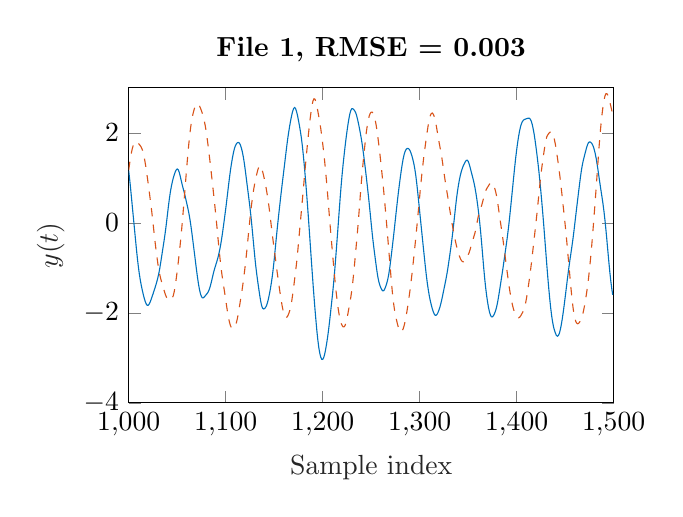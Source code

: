 % This file was created by matlab2tikz.
%
\definecolor{mycolor1}{rgb}{0.0,0.447,0.741}%
\definecolor{mycolor2}{rgb}{0.85,0.325,0.098}%
%
\begin{tikzpicture}

\begin{axis}[%
width=6.159cm,
height=4cm,
at={(0cm,0cm)},
scale only axis,
xmin=1000,
xmax=1500,
xlabel style={font=\color{white!15!black}},
xlabel={Sample index},
ymin=-4,
ymax=3,
ylabel style={font=\color{white!15!black}},
ylabel={$y(t)$},
axis background/.style={fill=white},
title style={font=\bfseries},
title={File 1, RMSE = 0.003}
]
\addplot [color=mycolor1, forget plot]
  table[row sep=crcr]{%
1000	1.158\\
1001	0.966\\
1002	0.752\\
1003	0.528\\
1004	0.302\\
1005	0.077\\
1006	-0.147\\
1007	-0.372\\
1008	-0.593\\
1009	-0.8\\
1010	-0.984\\
1011	-1.143\\
1012	-1.278\\
1013	-1.394\\
1014	-1.497\\
1015	-1.59\\
1016	-1.674\\
1017	-1.746\\
1018	-1.801\\
1019	-1.831\\
1020	-1.834\\
1021	-1.81\\
1022	-1.766\\
1023	-1.709\\
1024	-1.647\\
1025	-1.584\\
1026	-1.519\\
1027	-1.451\\
1028	-1.381\\
1029	-1.306\\
1030	-1.223\\
1031	-1.128\\
1032	-1.013\\
1033	-0.881\\
1034	-0.741\\
1035	-0.6\\
1036	-0.462\\
1037	-0.318\\
1038	-0.16\\
1039	0.013\\
1040	0.198\\
1041	0.38\\
1042	0.547\\
1043	0.693\\
1044	0.813\\
1045	0.913\\
1046	0.999\\
1047	1.073\\
1048	1.133\\
1049	1.179\\
1050	1.198\\
1051	1.183\\
1052	1.129\\
1053	1.048\\
1054	0.954\\
1055	0.862\\
1056	0.777\\
1057	0.693\\
1058	0.607\\
1059	0.515\\
1060	0.421\\
1061	0.324\\
1062	0.218\\
1063	0.096\\
1064	-0.046\\
1065	-0.204\\
1066	-0.372\\
1067	-0.543\\
1068	-0.716\\
1069	-0.89\\
1070	-1.062\\
1071	-1.223\\
1072	-1.367\\
1073	-1.486\\
1074	-1.578\\
1075	-1.638\\
1076	-1.668\\
1077	-1.665\\
1078	-1.645\\
1079	-1.619\\
1080	-1.593\\
1081	-1.567\\
1082	-1.532\\
1083	-1.483\\
1084	-1.416\\
1085	-1.334\\
1086	-1.242\\
1087	-1.149\\
1088	-1.063\\
1089	-0.987\\
1090	-0.919\\
1091	-0.849\\
1092	-0.772\\
1093	-0.682\\
1094	-0.58\\
1095	-0.462\\
1096	-0.328\\
1097	-0.179\\
1098	-0.02\\
1099	0.143\\
1100	0.309\\
1101	0.483\\
1102	0.665\\
1103	0.848\\
1104	1.023\\
1105	1.183\\
1106	1.325\\
1107	1.451\\
1108	1.561\\
1109	1.65\\
1110	1.714\\
1111	1.757\\
1112	1.781\\
1113	1.788\\
1114	1.776\\
1115	1.738\\
1116	1.676\\
1117	1.592\\
1118	1.486\\
1119	1.354\\
1120	1.2\\
1121	1.032\\
1122	0.86\\
1123	0.691\\
1124	0.521\\
1125	0.343\\
1126	0.147\\
1127	-0.067\\
1128	-0.296\\
1129	-0.53\\
1130	-0.756\\
1131	-0.96\\
1132	-1.139\\
1133	-1.3\\
1134	-1.452\\
1135	-1.6\\
1136	-1.732\\
1137	-1.836\\
1138	-1.895\\
1139	-1.914\\
1140	-1.907\\
1141	-1.882\\
1142	-1.841\\
1143	-1.778\\
1144	-1.693\\
1145	-1.591\\
1146	-1.475\\
1147	-1.344\\
1148	-1.194\\
1149	-1.018\\
1150	-0.817\\
1151	-0.596\\
1152	-0.372\\
1153	-0.156\\
1154	0.05\\
1155	0.249\\
1156	0.444\\
1157	0.635\\
1158	0.82\\
1159	0.998\\
1160	1.175\\
1161	1.354\\
1162	1.536\\
1163	1.714\\
1164	1.879\\
1165	2.026\\
1166	2.158\\
1167	2.279\\
1168	2.387\\
1169	2.478\\
1170	2.54\\
1171	2.563\\
1172	2.542\\
1173	2.48\\
1174	2.388\\
1175	2.28\\
1176	2.163\\
1177	2.036\\
1178	1.89\\
1179	1.716\\
1180	1.51\\
1181	1.28\\
1182	1.033\\
1183	0.77\\
1184	0.49\\
1185	0.196\\
1186	-0.109\\
1187	-0.421\\
1188	-0.736\\
1189	-1.045\\
1190	-1.346\\
1191	-1.633\\
1192	-1.906\\
1193	-2.161\\
1194	-2.399\\
1195	-2.604\\
1196	-2.772\\
1197	-2.899\\
1198	-2.985\\
1199	-3.031\\
1200	-3.035\\
1201	-2.998\\
1202	-2.923\\
1203	-2.817\\
1204	-2.692\\
1205	-2.55\\
1206	-2.39\\
1207	-2.208\\
1208	-2.013\\
1209	-1.815\\
1210	-1.614\\
1211	-1.401\\
1212	-1.161\\
1213	-0.896\\
1214	-0.615\\
1215	-0.327\\
1216	-0.036\\
1217	0.259\\
1218	0.55\\
1219	0.823\\
1220	1.069\\
1221	1.288\\
1222	1.491\\
1223	1.684\\
1224	1.864\\
1225	2.029\\
1226	2.178\\
1227	2.312\\
1228	2.423\\
1229	2.499\\
1230	2.536\\
1231	2.538\\
1232	2.519\\
1233	2.489\\
1234	2.447\\
1235	2.382\\
1236	2.297\\
1237	2.196\\
1238	2.087\\
1239	1.973\\
1240	1.847\\
1241	1.705\\
1242	1.546\\
1243	1.376\\
1244	1.197\\
1245	1.013\\
1246	0.824\\
1247	0.627\\
1248	0.422\\
1249	0.207\\
1250	-0.012\\
1251	-0.225\\
1252	-0.42\\
1253	-0.598\\
1254	-0.764\\
1255	-0.928\\
1256	-1.085\\
1257	-1.217\\
1258	-1.319\\
1259	-1.391\\
1260	-1.445\\
1261	-1.489\\
1262	-1.511\\
1263	-1.506\\
1264	-1.469\\
1265	-1.413\\
1266	-1.345\\
1267	-1.263\\
1268	-1.157\\
1269	-1.02\\
1270	-0.854\\
1271	-0.676\\
1272	-0.493\\
1273	-0.305\\
1274	-0.111\\
1275	0.089\\
1276	0.29\\
1277	0.483\\
1278	0.667\\
1279	0.841\\
1280	1.007\\
1281	1.163\\
1282	1.305\\
1283	1.426\\
1284	1.522\\
1285	1.591\\
1286	1.634\\
1287	1.653\\
1288	1.654\\
1289	1.639\\
1290	1.607\\
1291	1.554\\
1292	1.487\\
1293	1.407\\
1294	1.312\\
1295	1.195\\
1296	1.05\\
1297	0.872\\
1298	0.673\\
1299	0.463\\
1300	0.25\\
1301	0.038\\
1302	-0.173\\
1303	-0.384\\
1304	-0.595\\
1305	-0.803\\
1306	-1.005\\
1307	-1.194\\
1308	-1.361\\
1309	-1.507\\
1310	-1.632\\
1311	-1.737\\
1312	-1.828\\
1313	-1.908\\
1314	-1.975\\
1315	-2.027\\
1316	-2.054\\
1317	-2.054\\
1318	-2.03\\
1319	-1.987\\
1320	-1.929\\
1321	-1.861\\
1322	-1.779\\
1323	-1.684\\
1324	-1.58\\
1325	-1.474\\
1326	-1.369\\
1327	-1.262\\
1328	-1.144\\
1329	-1.014\\
1330	-0.871\\
1331	-0.722\\
1332	-0.568\\
1333	-0.405\\
1334	-0.23\\
1335	-0.041\\
1336	0.159\\
1337	0.358\\
1338	0.544\\
1339	0.704\\
1340	0.844\\
1341	0.964\\
1342	1.064\\
1343	1.148\\
1344	1.215\\
1345	1.269\\
1346	1.316\\
1347	1.357\\
1348	1.388\\
1349	1.394\\
1350	1.368\\
1351	1.31\\
1352	1.232\\
1353	1.147\\
1354	1.064\\
1355	0.98\\
1356	0.889\\
1357	0.782\\
1358	0.658\\
1359	0.515\\
1360	0.357\\
1361	0.182\\
1362	-0.015\\
1363	-0.238\\
1364	-0.483\\
1365	-0.741\\
1366	-0.996\\
1367	-1.231\\
1368	-1.437\\
1369	-1.613\\
1370	-1.761\\
1371	-1.886\\
1372	-1.985\\
1373	-2.054\\
1374	-2.09\\
1375	-2.089\\
1376	-2.065\\
1377	-2.023\\
1378	-1.968\\
1379	-1.897\\
1380	-1.801\\
1381	-1.684\\
1382	-1.551\\
1383	-1.413\\
1384	-1.273\\
1385	-1.132\\
1386	-0.986\\
1387	-0.833\\
1388	-0.68\\
1389	-0.527\\
1390	-0.373\\
1391	-0.206\\
1392	-0.022\\
1393	0.178\\
1394	0.389\\
1395	0.604\\
1396	0.821\\
1397	1.037\\
1398	1.249\\
1399	1.447\\
1400	1.626\\
1401	1.784\\
1402	1.924\\
1403	2.044\\
1404	2.14\\
1405	2.209\\
1406	2.255\\
1407	2.282\\
1408	2.297\\
1409	2.306\\
1410	2.313\\
1411	2.321\\
1412	2.327\\
1413	2.325\\
1414	2.304\\
1415	2.262\\
1416	2.191\\
1417	2.091\\
1418	1.973\\
1419	1.829\\
1420	1.671\\
1421	1.5\\
1422	1.318\\
1423	1.123\\
1424	0.909\\
1425	0.681\\
1426	0.441\\
1427	0.189\\
1428	-0.078\\
1429	-0.356\\
1430	-0.639\\
1431	-0.918\\
1432	-1.187\\
1433	-1.438\\
1434	-1.669\\
1435	-1.877\\
1436	-2.056\\
1437	-2.199\\
1438	-2.31\\
1439	-2.393\\
1440	-2.457\\
1441	-2.502\\
1442	-2.52\\
1443	-2.504\\
1444	-2.455\\
1445	-2.373\\
1446	-2.264\\
1447	-2.134\\
1448	-1.986\\
1449	-1.825\\
1450	-1.653\\
1451	-1.476\\
1452	-1.298\\
1453	-1.126\\
1454	-0.964\\
1455	-0.811\\
1456	-0.664\\
1457	-0.517\\
1458	-0.36\\
1459	-0.189\\
1460	-0.006\\
1461	0.178\\
1462	0.361\\
1463	0.54\\
1464	0.717\\
1465	0.893\\
1466	1.058\\
1467	1.202\\
1468	1.321\\
1469	1.417\\
1470	1.502\\
1471	1.584\\
1472	1.666\\
1473	1.735\\
1474	1.78\\
1475	1.8\\
1476	1.796\\
1477	1.777\\
1478	1.745\\
1479	1.697\\
1480	1.627\\
1481	1.537\\
1482	1.427\\
1483	1.296\\
1484	1.151\\
1485	0.999\\
1486	0.851\\
1487	0.708\\
1488	0.569\\
1489	0.421\\
1490	0.253\\
1491	0.063\\
1492	-0.15\\
1493	-0.382\\
1494	-0.624\\
1495	-0.862\\
1496	-1.085\\
1497	-1.285\\
1498	-1.457\\
1499	-1.601\\
};
\addplot [color=mycolor2, dashed, forget plot]
  table[row sep=crcr]{%
1000	1.176\\
1001	1.329\\
1002	1.467\\
1003	1.583\\
1004	1.675\\
1005	1.741\\
1006	1.784\\
1007	1.805\\
1008	1.806\\
1009	1.791\\
1010	1.766\\
1011	1.741\\
1012	1.713\\
1013	1.678\\
1014	1.628\\
1015	1.551\\
1016	1.454\\
1017	1.334\\
1018	1.196\\
1019	1.044\\
1020	0.885\\
1021	0.721\\
1022	0.555\\
1023	0.384\\
1024	0.203\\
1025	0.008\\
1026	-0.191\\
1027	-0.387\\
1028	-0.573\\
1029	-0.744\\
1030	-0.898\\
1031	-1.034\\
1032	-1.148\\
1033	-1.241\\
1034	-1.32\\
1035	-1.392\\
1036	-1.465\\
1037	-1.538\\
1038	-1.604\\
1039	-1.657\\
1040	-1.691\\
1041	-1.709\\
1042	-1.715\\
1043	-1.713\\
1044	-1.699\\
1045	-1.669\\
1046	-1.616\\
1047	-1.52\\
1048	-1.393\\
1049	-1.24\\
1050	-1.072\\
1051	-0.891\\
1052	-0.702\\
1053	-0.499\\
1054	-0.28\\
1055	-0.044\\
1056	0.207\\
1057	0.47\\
1058	0.741\\
1059	1.014\\
1060	1.279\\
1061	1.531\\
1062	1.763\\
1063	1.969\\
1064	2.143\\
1065	2.284\\
1066	2.395\\
1067	2.486\\
1068	2.557\\
1069	2.612\\
1070	2.643\\
1071	2.649\\
1072	2.632\\
1073	2.598\\
1074	2.548\\
1075	2.491\\
1076	2.424\\
1077	2.349\\
1078	2.258\\
1079	2.147\\
1080	2.013\\
1081	1.858\\
1082	1.689\\
1083	1.511\\
1084	1.327\\
1085	1.138\\
1086	0.943\\
1087	0.745\\
1088	0.545\\
1089	0.34\\
1090	0.125\\
1091	-0.099\\
1092	-0.328\\
1093	-0.554\\
1094	-0.766\\
1095	-0.96\\
1096	-1.131\\
1097	-1.282\\
1098	-1.422\\
1099	-1.562\\
1100	-1.708\\
1101	-1.857\\
1102	-1.998\\
1103	-2.121\\
1104	-2.218\\
1105	-2.289\\
1106	-2.333\\
1107	-2.347\\
1108	-2.343\\
1109	-2.322\\
1110	-2.282\\
1111	-2.221\\
1112	-2.13\\
1113	-2.014\\
1114	-1.884\\
1115	-1.749\\
1116	-1.614\\
1117	-1.474\\
1118	-1.321\\
1119	-1.153\\
1120	-0.972\\
1121	-0.778\\
1122	-0.571\\
1123	-0.35\\
1124	-0.126\\
1125	0.09\\
1126	0.287\\
1127	0.463\\
1128	0.621\\
1129	0.762\\
1130	0.884\\
1131	0.989\\
1132	1.084\\
1133	1.168\\
1134	1.235\\
1135	1.27\\
1136	1.266\\
1137	1.22\\
1138	1.142\\
1139	1.057\\
1140	0.961\\
1141	0.853\\
1142	0.734\\
1143	0.603\\
1144	0.458\\
1145	0.296\\
1146	0.117\\
1147	-0.069\\
1148	-0.249\\
1149	-0.421\\
1150	-0.585\\
1151	-0.75\\
1152	-0.919\\
1153	-1.085\\
1154	-1.245\\
1155	-1.399\\
1156	-1.55\\
1157	-1.693\\
1158	-1.823\\
1159	-1.932\\
1160	-2.016\\
1161	-2.075\\
1162	-2.104\\
1163	-2.098\\
1164	-2.067\\
1165	-2.017\\
1166	-1.95\\
1167	-1.865\\
1168	-1.749\\
1169	-1.602\\
1170	-1.439\\
1171	-1.263\\
1172	-1.09\\
1173	-0.905\\
1174	-0.694\\
1175	-0.46\\
1176	-0.219\\
1177	0.022\\
1178	0.257\\
1179	0.495\\
1180	0.739\\
1181	0.986\\
1182	1.228\\
1183	1.461\\
1184	1.685\\
1185	1.903\\
1186	2.111\\
1187	2.302\\
1188	2.471\\
1189	2.612\\
1190	2.711\\
1191	2.758\\
1192	2.75\\
1193	2.693\\
1194	2.598\\
1195	2.481\\
1196	2.362\\
1197	2.235\\
1198	2.095\\
1199	1.935\\
1200	1.761\\
1201	1.575\\
1202	1.372\\
1203	1.152\\
1204	0.91\\
1205	0.652\\
1206	0.386\\
1207	0.118\\
1208	-0.142\\
1209	-0.397\\
1210	-0.646\\
1211	-0.89\\
1212	-1.128\\
1213	-1.355\\
1214	-1.562\\
1215	-1.748\\
1216	-1.909\\
1217	-2.046\\
1218	-2.155\\
1219	-2.231\\
1220	-2.28\\
1221	-2.31\\
1222	-2.312\\
1223	-2.283\\
1224	-2.223\\
1225	-2.132\\
1226	-2.019\\
1227	-1.897\\
1228	-1.775\\
1229	-1.649\\
1230	-1.501\\
1231	-1.322\\
1232	-1.111\\
1233	-0.881\\
1234	-0.645\\
1235	-0.409\\
1236	-0.161\\
1237	0.105\\
1238	0.387\\
1239	0.673\\
1240	0.941\\
1241	1.187\\
1242	1.411\\
1243	1.626\\
1244	1.833\\
1245	2.016\\
1246	2.17\\
1247	2.289\\
1248	2.376\\
1249	2.433\\
1250	2.461\\
1251	2.461\\
1252	2.435\\
1253	2.382\\
1254	2.301\\
1255	2.186\\
1256	2.047\\
1257	1.887\\
1258	1.712\\
1259	1.525\\
1260	1.328\\
1261	1.123\\
1262	0.909\\
1263	0.686\\
1264	0.452\\
1265	0.206\\
1266	-0.048\\
1267	-0.308\\
1268	-0.57\\
1269	-0.833\\
1270	-1.095\\
1271	-1.35\\
1272	-1.581\\
1273	-1.777\\
1274	-1.928\\
1275	-2.048\\
1276	-2.148\\
1277	-2.241\\
1278	-2.322\\
1279	-2.383\\
1280	-2.417\\
1281	-2.421\\
1282	-2.402\\
1283	-2.352\\
1284	-2.282\\
1285	-2.188\\
1286	-2.075\\
1287	-1.947\\
1288	-1.808\\
1289	-1.658\\
1290	-1.499\\
1291	-1.327\\
1292	-1.147\\
1293	-0.949\\
1294	-0.748\\
1295	-0.54\\
1296	-0.325\\
1297	-0.103\\
1298	0.124\\
1299	0.357\\
1300	0.59\\
1301	0.818\\
1302	1.035\\
1303	1.236\\
1304	1.423\\
1305	1.595\\
1306	1.754\\
1307	1.913\\
1308	2.062\\
1309	2.199\\
1310	2.31\\
1311	2.388\\
1312	2.431\\
1313	2.44\\
1314	2.417\\
1315	2.363\\
1316	2.279\\
1317	2.17\\
1318	2.046\\
1319	1.916\\
1320	1.791\\
1321	1.673\\
1322	1.553\\
1323	1.423\\
1324	1.278\\
1325	1.124\\
1326	0.973\\
1327	0.834\\
1328	0.701\\
1329	0.569\\
1330	0.433\\
1331	0.296\\
1332	0.163\\
1333	0.035\\
1334	-0.087\\
1335	-0.204\\
1336	-0.317\\
1337	-0.423\\
1338	-0.518\\
1339	-0.6\\
1340	-0.675\\
1341	-0.742\\
1342	-0.796\\
1343	-0.837\\
1344	-0.859\\
1345	-0.865\\
1346	-0.854\\
1347	-0.828\\
1348	-0.795\\
1349	-0.756\\
1350	-0.712\\
1351	-0.66\\
1352	-0.592\\
1353	-0.511\\
1354	-0.433\\
1355	-0.363\\
1356	-0.297\\
1357	-0.222\\
1358	-0.124\\
1359	-0.01\\
1360	0.104\\
1361	0.197\\
1362	0.269\\
1363	0.329\\
1364	0.396\\
1365	0.476\\
1366	0.563\\
1367	0.643\\
1368	0.708\\
1369	0.756\\
1370	0.791\\
1371	0.826\\
1372	0.861\\
1373	0.887\\
1374	0.896\\
1375	0.881\\
1376	0.846\\
1377	0.792\\
1378	0.72\\
1379	0.628\\
1380	0.508\\
1381	0.364\\
1382	0.206\\
1383	0.056\\
1384	-0.091\\
1385	-0.237\\
1386	-0.393\\
1387	-0.558\\
1388	-0.725\\
1389	-0.894\\
1390	-1.061\\
1391	-1.225\\
1392	-1.381\\
1393	-1.522\\
1394	-1.649\\
1395	-1.762\\
1396	-1.859\\
1397	-1.938\\
1398	-1.997\\
1399	-2.043\\
1400	-2.078\\
1401	-2.1\\
1402	-2.11\\
1403	-2.098\\
1404	-2.072\\
1405	-2.033\\
1406	-1.995\\
1407	-1.951\\
1408	-1.89\\
1409	-1.806\\
1410	-1.69\\
1411	-1.561\\
1412	-1.417\\
1413	-1.262\\
1414	-1.102\\
1415	-0.929\\
1416	-0.745\\
1417	-0.551\\
1418	-0.358\\
1419	-0.166\\
1420	0.027\\
1421	0.227\\
1422	0.44\\
1423	0.663\\
1424	0.879\\
1425	1.074\\
1426	1.244\\
1427	1.4\\
1428	1.555\\
1429	1.702\\
1430	1.823\\
1431	1.911\\
1432	1.954\\
1433	1.985\\
1434	2.008\\
1435	2.025\\
1436	2.021\\
1437	1.989\\
1438	1.932\\
1439	1.841\\
1440	1.731\\
1441	1.596\\
1442	1.45\\
1443	1.295\\
1444	1.132\\
1445	0.955\\
1446	0.765\\
1447	0.565\\
1448	0.363\\
1449	0.163\\
1450	-0.045\\
1451	-0.265\\
1452	-0.499\\
1453	-0.74\\
1454	-0.983\\
1455	-1.222\\
1456	-1.457\\
1457	-1.677\\
1458	-1.868\\
1459	-2.019\\
1460	-2.126\\
1461	-2.194\\
1462	-2.232\\
1463	-2.243\\
1464	-2.23\\
1465	-2.202\\
1466	-2.16\\
1467	-2.108\\
1468	-2.041\\
1469	-1.946\\
1470	-1.836\\
1471	-1.709\\
1472	-1.571\\
1473	-1.419\\
1474	-1.247\\
1475	-1.047\\
1476	-0.831\\
1477	-0.596\\
1478	-0.344\\
1479	-0.073\\
1480	0.211\\
1481	0.503\\
1482	0.799\\
1483	1.101\\
1484	1.405\\
1485	1.703\\
1486	1.973\\
1487	2.21\\
1488	2.413\\
1489	2.585\\
1490	2.721\\
1491	2.818\\
1492	2.87\\
1493	2.872\\
1494	2.836\\
1495	2.772\\
1496	2.69\\
1497	2.598\\
1498	2.503\\
1499	2.397\\
};
\end{axis}
\end{tikzpicture}%